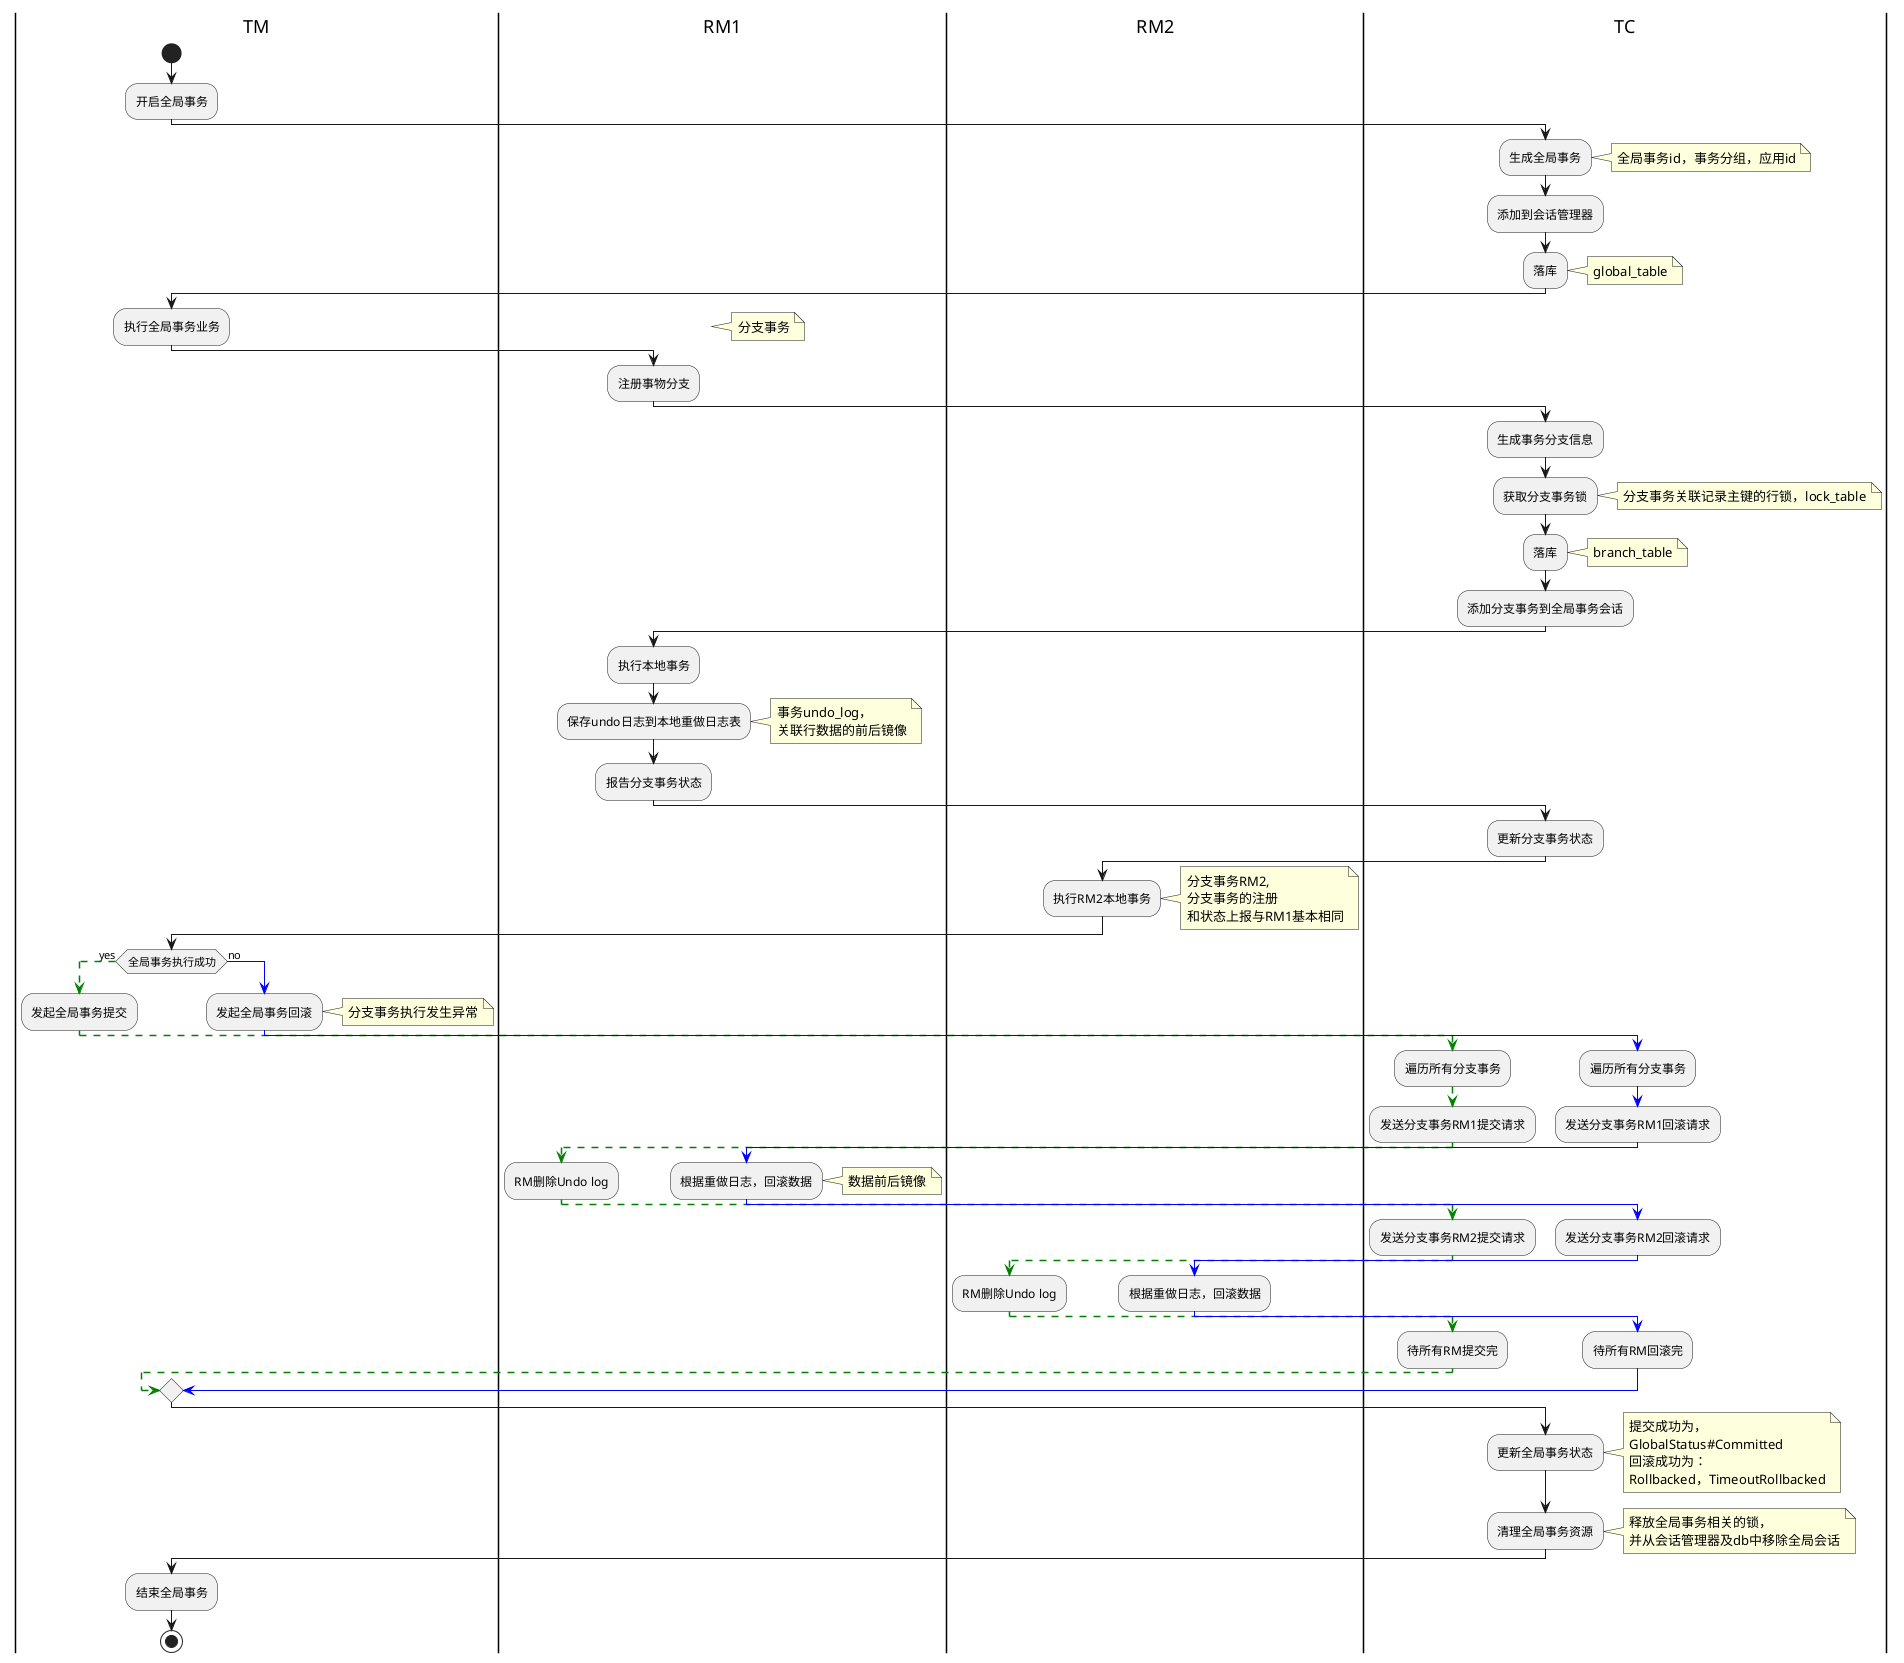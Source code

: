 @startuml
|TM|
start
:开启全局事务;
|RM1|
|RM2|
|TC|
:生成全局事务;
note right
全局事务id，事务分组，应用id
end note
:添加到会话管理器;
:落库;
note right
global_table
end note
|TM|
:执行全局事务业务;
|RM1|
note right
分支事务
end note
:注册事物分支;
|TC|
:生成事务分支信息;
:获取分支事务锁;
note right
分支事务关联记录主键的行锁，lock_table
end note
:落库;
note right
branch_table
end note
:添加分支事务到全局事务会话;
|RM1|
:执行本地事务;
:保存undo日志到本地重做日志表;
note right
事务undo_log，
关联行数据的前后镜像
end note
:报告分支事务状态;
|TC|
:更新分支事务状态;
|RM2|
:执行RM2本地事务;
note right
分支事务RM2,
分支事务的注册
和状态上报与RM1基本相同
end note

|TM|
if (全局事务执行成功) then (yes)
-[#green,dashed]->
:发起全局事务提交;
|TC|
-[#green,dashed]->
:遍历所有分支事务;
-[#green,dashed]->
:发送分支事务RM1提交请求;
-[#green,dashed]->
|RM1|
-[#green,dashed]->
:RM删除Undo log;
|TC|
-[#green,dashed]->
:发送分支事务RM2提交请求;
|RM2|
-[#green,dashed]->
:RM删除Undo log;
|TC|
-[#green,dashed]->
:待所有RM提交完;
-[#green,dashed]->
else (no)
-[#blue]->
|TM|
-[#blue]->
:发起全局事务回滚;
note right
分支事务执行发生异常
end note
|TC|
-[#blue]->
:遍历所有分支事务;
-[#blue]->
:发送分支事务RM1回滚请求;
-[#blue]->
|RM1|
-[#blue]->
:根据重做日志，回滚数据;
note right
数据前后镜像
end note
-[#blue]->
|TC|
-[#blue]->
:发送分支事务RM2回滚请求;
-[#blue]->
|RM2|
-[#blue]->
:根据重做日志，回滚数据;
-[#blue]->
|TC|
-[#blue]->
:待所有RM回滚完;
-[#blue]->
endif
:更新全局事务状态;
note right
提交成功为，
GlobalStatus#Committed
回滚成功为：
Rollbacked，TimeoutRollbacked
end note
:清理全局事务资源;
note right
释放全局事务相关的锁，
并从会话管理器及db中移除全局会话
end note
|TM|
:结束全局事务;
stop
@enduml